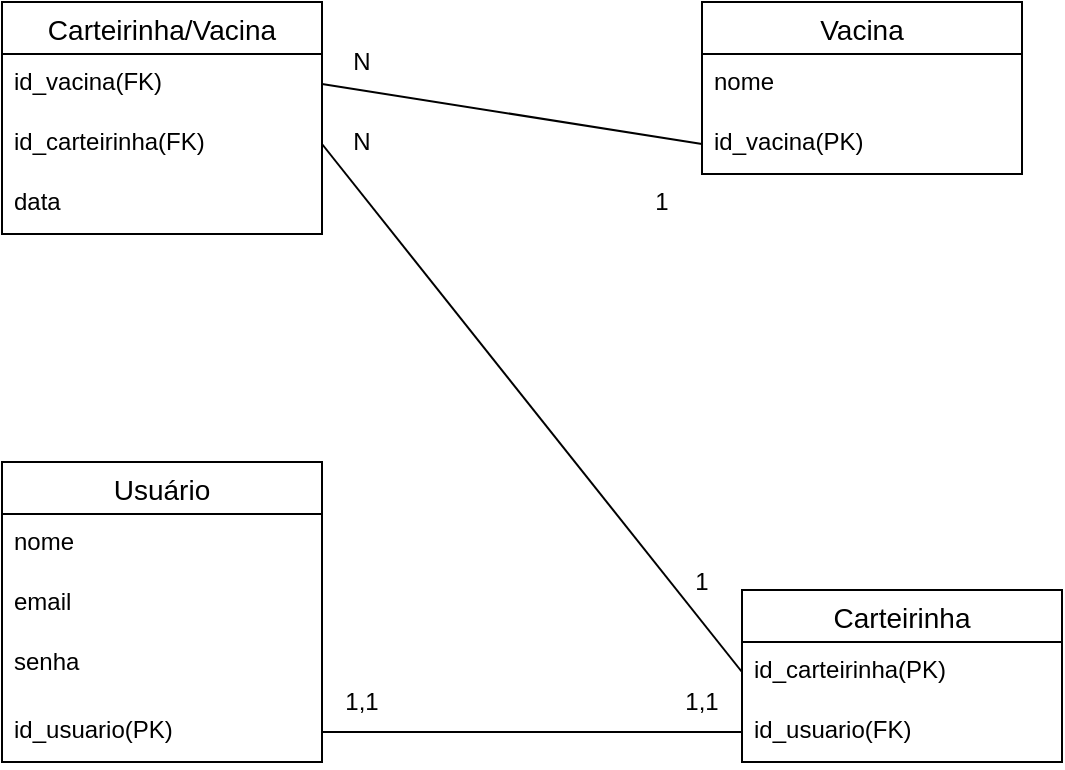 <mxfile version="14.4.7" type="device"><diagram id="XFIP7-AW7tHlfLoPFLrZ" name="Page-1"><mxGraphModel dx="868" dy="482" grid="1" gridSize="10" guides="1" tooltips="1" connect="1" arrows="1" fold="1" page="1" pageScale="1" pageWidth="827" pageHeight="1169" math="0" shadow="0"><root><mxCell id="0"/><mxCell id="1" parent="0"/><mxCell id="T45O9q_qMDFZTgoUc17b-5" value="Usuário" style="swimlane;fontStyle=0;childLayout=stackLayout;horizontal=1;startSize=26;horizontalStack=0;resizeParent=1;resizeParentMax=0;resizeLast=0;collapsible=1;marginBottom=0;align=center;fontSize=14;" parent="1" vertex="1"><mxGeometry x="120" y="280" width="160" height="150" as="geometry"/></mxCell><mxCell id="T45O9q_qMDFZTgoUc17b-6" value="nome" style="text;strokeColor=none;fillColor=none;spacingLeft=4;spacingRight=4;overflow=hidden;rotatable=0;points=[[0,0.5],[1,0.5]];portConstraint=eastwest;fontSize=12;" parent="T45O9q_qMDFZTgoUc17b-5" vertex="1"><mxGeometry y="26" width="160" height="30" as="geometry"/></mxCell><mxCell id="T45O9q_qMDFZTgoUc17b-7" value="email" style="text;strokeColor=none;fillColor=none;spacingLeft=4;spacingRight=4;overflow=hidden;rotatable=0;points=[[0,0.5],[1,0.5]];portConstraint=eastwest;fontSize=12;" parent="T45O9q_qMDFZTgoUc17b-5" vertex="1"><mxGeometry y="56" width="160" height="30" as="geometry"/></mxCell><mxCell id="T45O9q_qMDFZTgoUc17b-8" value="senha" style="text;strokeColor=none;fillColor=none;spacingLeft=4;spacingRight=4;overflow=hidden;rotatable=0;points=[[0,0.5],[1,0.5]];portConstraint=eastwest;fontSize=12;" parent="T45O9q_qMDFZTgoUc17b-5" vertex="1"><mxGeometry y="86" width="160" height="34" as="geometry"/></mxCell><mxCell id="T45O9q_qMDFZTgoUc17b-21" value="id_usuario(PK)" style="text;strokeColor=none;fillColor=none;spacingLeft=4;spacingRight=4;overflow=hidden;rotatable=0;points=[[0,0.5],[1,0.5]];portConstraint=eastwest;fontSize=12;" parent="T45O9q_qMDFZTgoUc17b-5" vertex="1"><mxGeometry y="120" width="160" height="30" as="geometry"/></mxCell><mxCell id="T45O9q_qMDFZTgoUc17b-9" value="Carteirinha/Vacina" style="swimlane;fontStyle=0;childLayout=stackLayout;horizontal=1;startSize=26;horizontalStack=0;resizeParent=1;resizeParentMax=0;resizeLast=0;collapsible=1;marginBottom=0;align=center;fontSize=14;" parent="1" vertex="1"><mxGeometry x="120" y="50" width="160" height="116" as="geometry"><mxRectangle x="120" y="50" width="150" height="26" as="alternateBounds"/></mxGeometry></mxCell><mxCell id="T45O9q_qMDFZTgoUc17b-10" value="id_vacina(FK)" style="text;strokeColor=none;fillColor=none;spacingLeft=4;spacingRight=4;overflow=hidden;rotatable=0;points=[[0,0.5],[1,0.5]];portConstraint=eastwest;fontSize=12;" parent="T45O9q_qMDFZTgoUc17b-9" vertex="1"><mxGeometry y="26" width="160" height="30" as="geometry"/></mxCell><mxCell id="T45O9q_qMDFZTgoUc17b-11" value="id_carteirinha(FK)" style="text;strokeColor=none;fillColor=none;spacingLeft=4;spacingRight=4;overflow=hidden;rotatable=0;points=[[0,0.5],[1,0.5]];portConstraint=eastwest;fontSize=12;" parent="T45O9q_qMDFZTgoUc17b-9" vertex="1"><mxGeometry y="56" width="160" height="30" as="geometry"/></mxCell><mxCell id="T45O9q_qMDFZTgoUc17b-12" value="data" style="text;strokeColor=none;fillColor=none;spacingLeft=4;spacingRight=4;overflow=hidden;rotatable=0;points=[[0,0.5],[1,0.5]];portConstraint=eastwest;fontSize=12;" parent="T45O9q_qMDFZTgoUc17b-9" vertex="1"><mxGeometry y="86" width="160" height="30" as="geometry"/></mxCell><mxCell id="T45O9q_qMDFZTgoUc17b-13" value="Carteirinha" style="swimlane;fontStyle=0;childLayout=stackLayout;horizontal=1;startSize=26;horizontalStack=0;resizeParent=1;resizeParentMax=0;resizeLast=0;collapsible=1;marginBottom=0;align=center;fontSize=14;" parent="1" vertex="1"><mxGeometry x="490" y="344" width="160" height="86" as="geometry"/></mxCell><mxCell id="T45O9q_qMDFZTgoUc17b-14" value="id_carteirinha(PK)" style="text;strokeColor=none;fillColor=none;spacingLeft=4;spacingRight=4;overflow=hidden;rotatable=0;points=[[0,0.5],[1,0.5]];portConstraint=eastwest;fontSize=12;" parent="T45O9q_qMDFZTgoUc17b-13" vertex="1"><mxGeometry y="26" width="160" height="30" as="geometry"/></mxCell><mxCell id="T45O9q_qMDFZTgoUc17b-15" value="id_usuario(FK)" style="text;strokeColor=none;fillColor=none;spacingLeft=4;spacingRight=4;overflow=hidden;rotatable=0;points=[[0,0.5],[1,0.5]];portConstraint=eastwest;fontSize=12;" parent="T45O9q_qMDFZTgoUc17b-13" vertex="1"><mxGeometry y="56" width="160" height="30" as="geometry"/></mxCell><mxCell id="T45O9q_qMDFZTgoUc17b-17" value="Vacina" style="swimlane;fontStyle=0;childLayout=stackLayout;horizontal=1;startSize=26;horizontalStack=0;resizeParent=1;resizeParentMax=0;resizeLast=0;collapsible=1;marginBottom=0;align=center;fontSize=14;" parent="1" vertex="1"><mxGeometry x="470" y="50" width="160" height="86" as="geometry"/></mxCell><mxCell id="T45O9q_qMDFZTgoUc17b-18" value="nome" style="text;strokeColor=none;fillColor=none;spacingLeft=4;spacingRight=4;overflow=hidden;rotatable=0;points=[[0,0.5],[1,0.5]];portConstraint=eastwest;fontSize=12;" parent="T45O9q_qMDFZTgoUc17b-17" vertex="1"><mxGeometry y="26" width="160" height="30" as="geometry"/></mxCell><mxCell id="T45O9q_qMDFZTgoUc17b-23" value="id_vacina(PK)" style="text;strokeColor=none;fillColor=none;spacingLeft=4;spacingRight=4;overflow=hidden;rotatable=0;points=[[0,0.5],[1,0.5]];portConstraint=eastwest;fontSize=12;" parent="T45O9q_qMDFZTgoUc17b-17" vertex="1"><mxGeometry y="56" width="160" height="30" as="geometry"/></mxCell><mxCell id="T45O9q_qMDFZTgoUc17b-26" value="" style="endArrow=none;html=1;exitX=1;exitY=0.5;exitDx=0;exitDy=0;entryX=0;entryY=0.5;entryDx=0;entryDy=0;" parent="1" source="T45O9q_qMDFZTgoUc17b-21" target="T45O9q_qMDFZTgoUc17b-15" edge="1"><mxGeometry width="50" height="50" relative="1" as="geometry"><mxPoint x="390" y="280" as="sourcePoint"/><mxPoint x="440" y="230" as="targetPoint"/></mxGeometry></mxCell><mxCell id="T45O9q_qMDFZTgoUc17b-27" value="" style="endArrow=none;html=1;entryX=1;entryY=0.5;entryDx=0;entryDy=0;exitX=0;exitY=0.5;exitDx=0;exitDy=0;" parent="1" source="T45O9q_qMDFZTgoUc17b-14" target="T45O9q_qMDFZTgoUc17b-11" edge="1"><mxGeometry width="50" height="50" relative="1" as="geometry"><mxPoint x="390" y="280" as="sourcePoint"/><mxPoint x="440" y="230" as="targetPoint"/></mxGeometry></mxCell><mxCell id="T45O9q_qMDFZTgoUc17b-31" value="" style="endArrow=none;html=1;entryX=1;entryY=0.5;entryDx=0;entryDy=0;exitX=0;exitY=0.5;exitDx=0;exitDy=0;" parent="1" source="T45O9q_qMDFZTgoUc17b-23" target="T45O9q_qMDFZTgoUc17b-10" edge="1"><mxGeometry width="50" height="50" relative="1" as="geometry"><mxPoint x="390" y="280" as="sourcePoint"/><mxPoint x="440" y="230" as="targetPoint"/></mxGeometry></mxCell><mxCell id="T45O9q_qMDFZTgoUc17b-32" value="1,1" style="text;html=1;strokeColor=none;fillColor=none;align=center;verticalAlign=middle;whiteSpace=wrap;rounded=0;" parent="1" vertex="1"><mxGeometry x="280" y="390" width="40" height="20" as="geometry"/></mxCell><mxCell id="T45O9q_qMDFZTgoUc17b-33" value="1" style="text;html=1;strokeColor=none;fillColor=none;align=center;verticalAlign=middle;whiteSpace=wrap;rounded=0;" parent="1" vertex="1"><mxGeometry x="430" y="140" width="40" height="20" as="geometry"/></mxCell><mxCell id="T45O9q_qMDFZTgoUc17b-34" value="1,1" style="text;html=1;strokeColor=none;fillColor=none;align=center;verticalAlign=middle;whiteSpace=wrap;rounded=0;" parent="1" vertex="1"><mxGeometry x="450" y="390" width="40" height="20" as="geometry"/></mxCell><mxCell id="T45O9q_qMDFZTgoUc17b-36" value="N" style="text;html=1;strokeColor=none;fillColor=none;align=center;verticalAlign=middle;whiteSpace=wrap;rounded=0;" parent="1" vertex="1"><mxGeometry x="280" y="110" width="40" height="20" as="geometry"/></mxCell><mxCell id="T45O9q_qMDFZTgoUc17b-37" value="N" style="text;html=1;strokeColor=none;fillColor=none;align=center;verticalAlign=middle;whiteSpace=wrap;rounded=0;" parent="1" vertex="1"><mxGeometry x="280" y="70" width="40" height="20" as="geometry"/></mxCell><mxCell id="T45O9q_qMDFZTgoUc17b-38" value="1" style="text;html=1;strokeColor=none;fillColor=none;align=center;verticalAlign=middle;whiteSpace=wrap;rounded=0;" parent="1" vertex="1"><mxGeometry x="450" y="330" width="40" height="20" as="geometry"/></mxCell></root></mxGraphModel></diagram></mxfile>